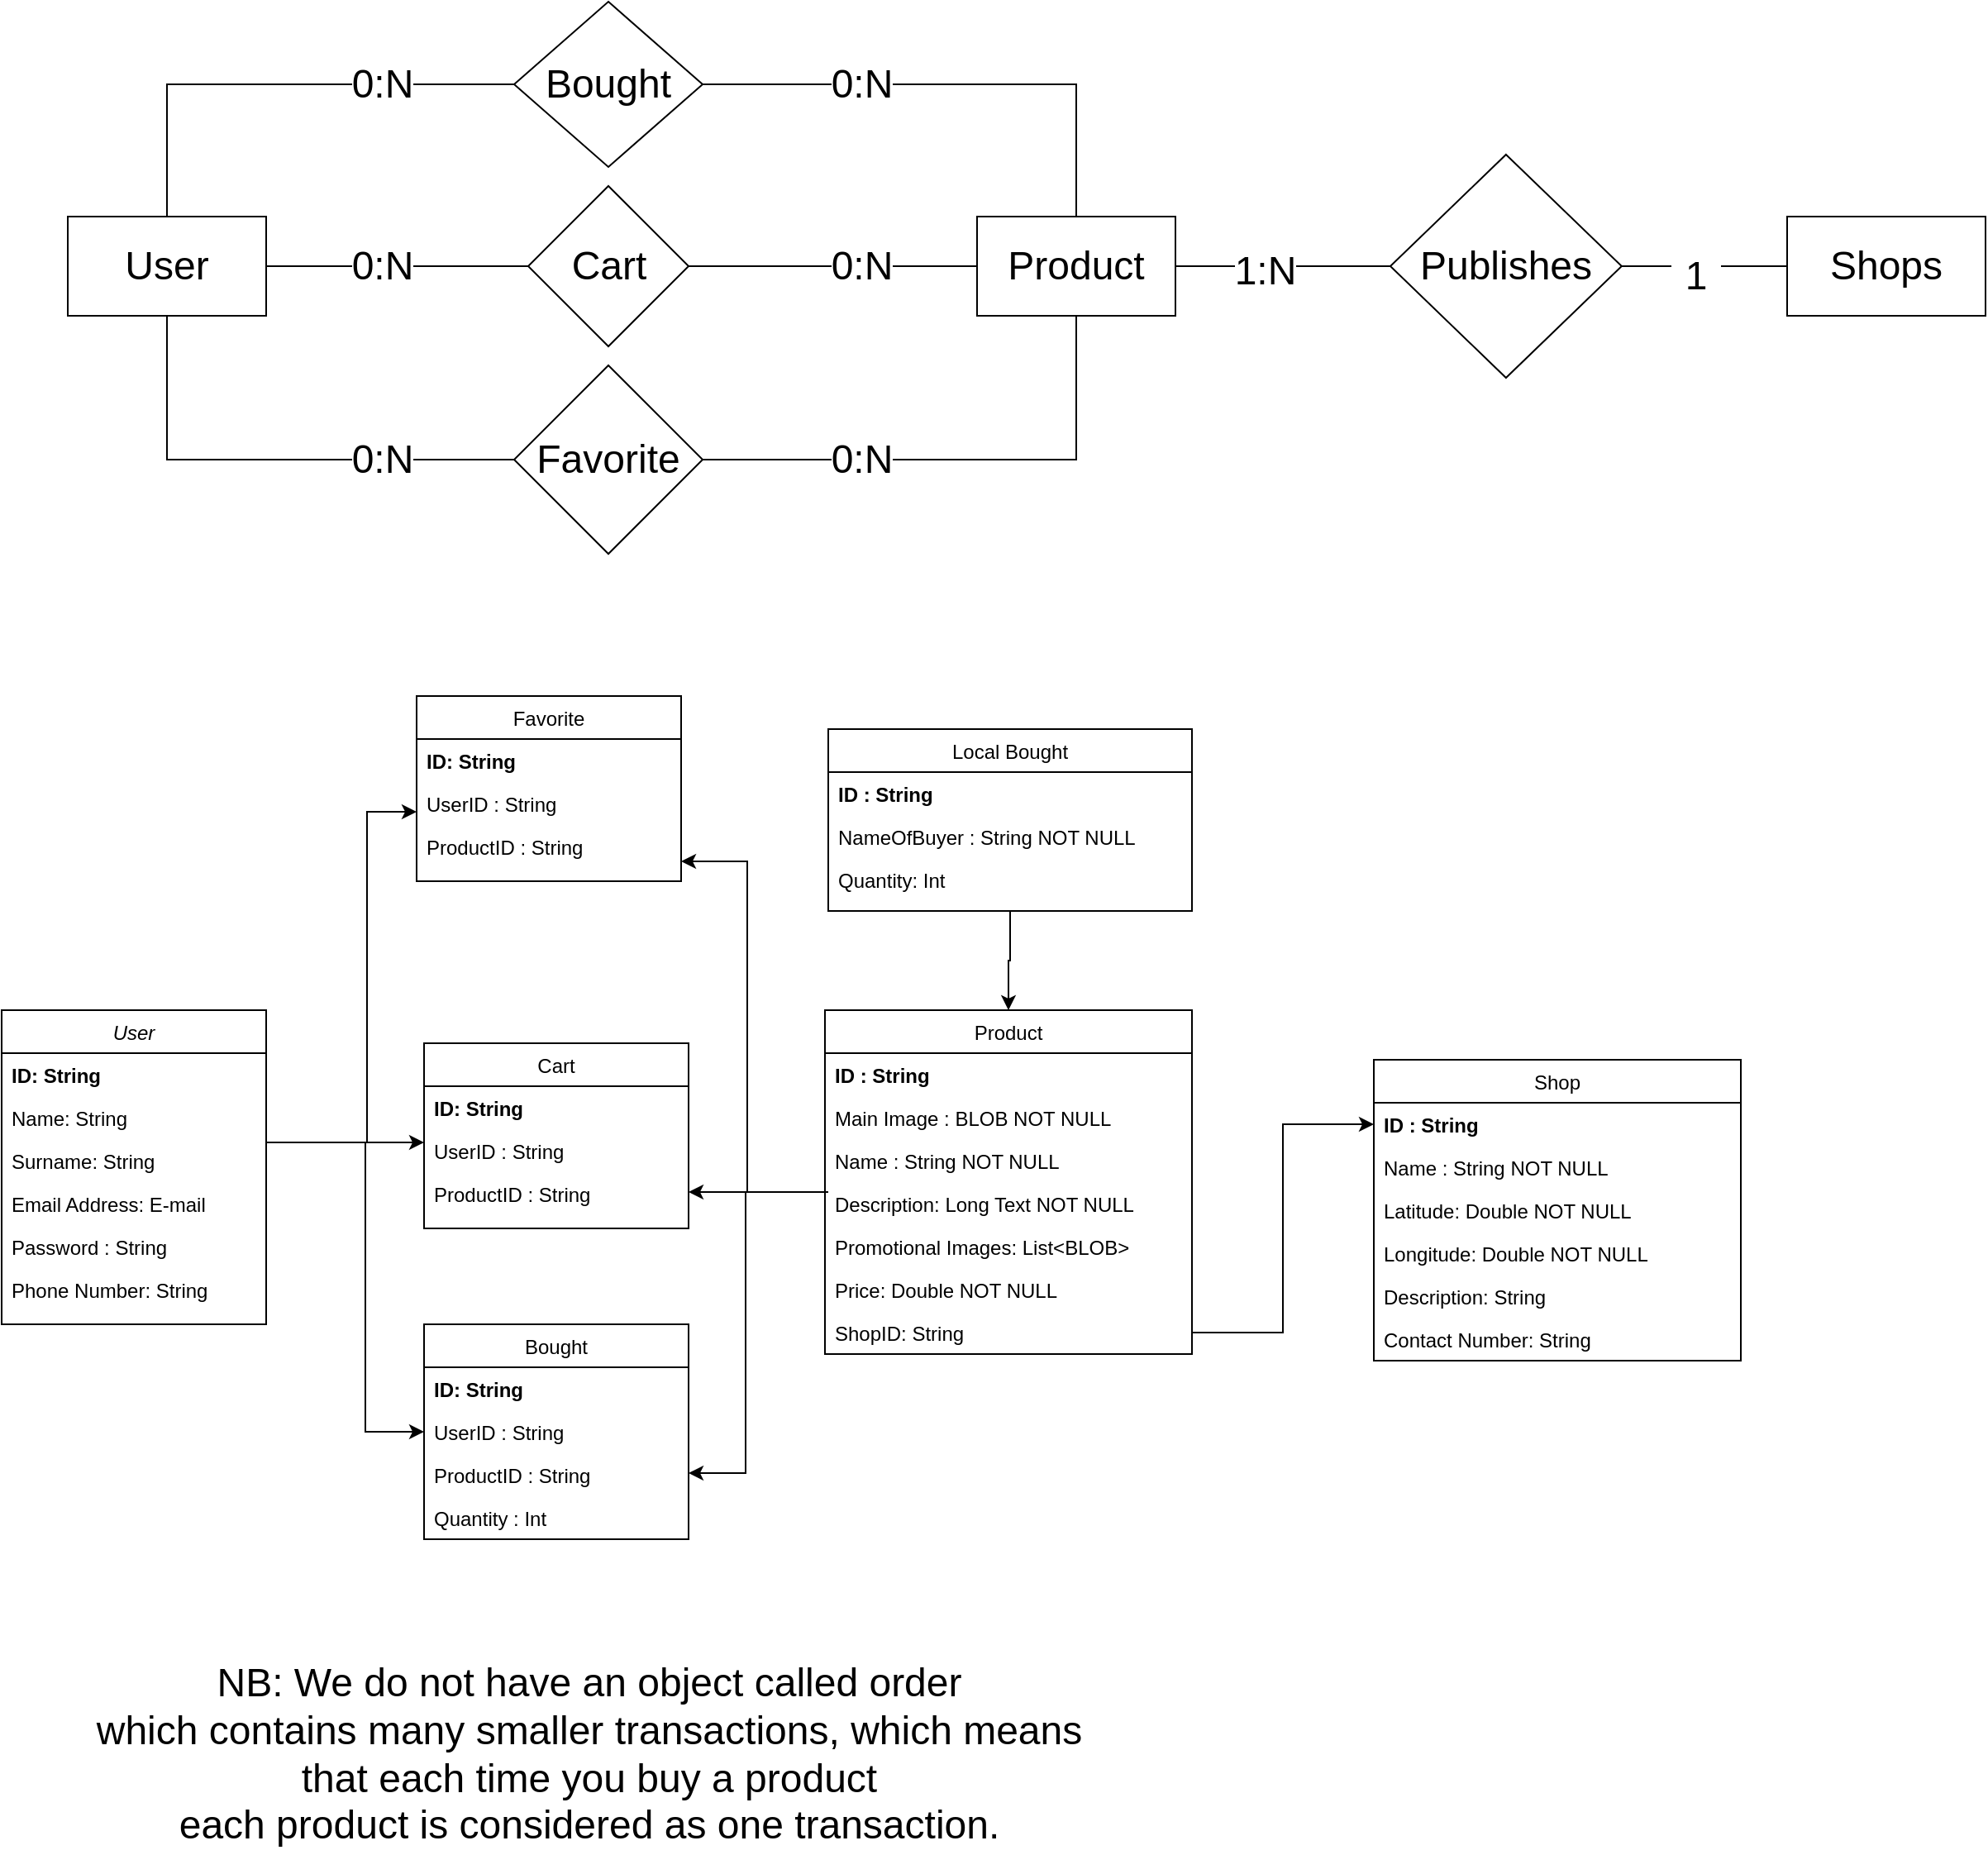 <mxfile version="20.1.1" type="device"><diagram id="C5RBs43oDa-KdzZeNtuy" name="Page-1"><mxGraphModel dx="1422" dy="794" grid="1" gridSize="10" guides="1" tooltips="1" connect="1" arrows="1" fold="1" page="1" pageScale="1" pageWidth="827" pageHeight="1169" math="0" shadow="0"><root><mxCell id="WIyWlLk6GJQsqaUBKTNV-0"/><mxCell id="WIyWlLk6GJQsqaUBKTNV-1" parent="WIyWlLk6GJQsqaUBKTNV-0"/><mxCell id="eRDa9-uAciptOjBfAS-l-21" style="edgeStyle=orthogonalEdgeStyle;rounded=0;orthogonalLoop=1;jettySize=auto;html=1;fontSize=24;" parent="WIyWlLk6GJQsqaUBKTNV-1" source="zkfFHV4jXpPFQw0GAbJ--0" target="zkfFHV4jXpPFQw0GAbJ--13" edge="1"><mxGeometry relative="1" as="geometry"><mxPoint x="210" y="550" as="targetPoint"/><Array as="points"><mxPoint x="270" y="720"/><mxPoint x="270" y="720"/></Array></mxGeometry></mxCell><mxCell id="eRDa9-uAciptOjBfAS-l-30" style="edgeStyle=orthogonalEdgeStyle;rounded=0;orthogonalLoop=1;jettySize=auto;html=1;fontSize=24;" parent="WIyWlLk6GJQsqaUBKTNV-1" source="zkfFHV4jXpPFQw0GAbJ--0" target="eRDa9-uAciptOjBfAS-l-26" edge="1"><mxGeometry relative="1" as="geometry"><Array as="points"><mxPoint x="250" y="720"/><mxPoint x="250" y="895"/></Array></mxGeometry></mxCell><mxCell id="zkfFHV4jXpPFQw0GAbJ--0" value="User" style="swimlane;fontStyle=2;align=center;verticalAlign=top;childLayout=stackLayout;horizontal=1;startSize=26;horizontalStack=0;resizeParent=1;resizeLast=0;collapsible=1;marginBottom=0;rounded=0;shadow=0;strokeWidth=1;" parent="WIyWlLk6GJQsqaUBKTNV-1" vertex="1"><mxGeometry x="30" y="640" width="160" height="190" as="geometry"><mxRectangle x="230" y="140" width="160" height="26" as="alternateBounds"/></mxGeometry></mxCell><mxCell id="zkfFHV4jXpPFQw0GAbJ--5" value="ID: String" style="text;align=left;verticalAlign=top;spacingLeft=4;spacingRight=4;overflow=hidden;rotatable=0;points=[[0,0.5],[1,0.5]];portConstraint=eastwest;fontStyle=1" parent="zkfFHV4jXpPFQw0GAbJ--0" vertex="1"><mxGeometry y="26" width="160" height="26" as="geometry"/></mxCell><mxCell id="zkfFHV4jXpPFQw0GAbJ--1" value="Name: String" style="text;align=left;verticalAlign=top;spacingLeft=4;spacingRight=4;overflow=hidden;rotatable=0;points=[[0,0.5],[1,0.5]];portConstraint=eastwest;" parent="zkfFHV4jXpPFQw0GAbJ--0" vertex="1"><mxGeometry y="52" width="160" height="26" as="geometry"/></mxCell><mxCell id="zkfFHV4jXpPFQw0GAbJ--2" value="Surname: String" style="text;align=left;verticalAlign=top;spacingLeft=4;spacingRight=4;overflow=hidden;rotatable=0;points=[[0,0.5],[1,0.5]];portConstraint=eastwest;rounded=0;shadow=0;html=0;" parent="zkfFHV4jXpPFQw0GAbJ--0" vertex="1"><mxGeometry y="78" width="160" height="26" as="geometry"/></mxCell><mxCell id="zkfFHV4jXpPFQw0GAbJ--3" value="Email Address: E-mail" style="text;align=left;verticalAlign=top;spacingLeft=4;spacingRight=4;overflow=hidden;rotatable=0;points=[[0,0.5],[1,0.5]];portConstraint=eastwest;rounded=0;shadow=0;html=0;" parent="zkfFHV4jXpPFQw0GAbJ--0" vertex="1"><mxGeometry y="104" width="160" height="26" as="geometry"/></mxCell><mxCell id="eRDa9-uAciptOjBfAS-l-20" value="Password : String" style="text;align=left;verticalAlign=top;spacingLeft=4;spacingRight=4;overflow=hidden;rotatable=0;points=[[0,0.5],[1,0.5]];portConstraint=eastwest;" parent="zkfFHV4jXpPFQw0GAbJ--0" vertex="1"><mxGeometry y="130" width="160" height="26" as="geometry"/></mxCell><mxCell id="QUa66-FEC8jVP04svELo-43" value="Phone Number: String" style="text;align=left;verticalAlign=top;spacingLeft=4;spacingRight=4;overflow=hidden;rotatable=0;points=[[0,0.5],[1,0.5]];portConstraint=eastwest;" parent="zkfFHV4jXpPFQw0GAbJ--0" vertex="1"><mxGeometry y="156" width="160" height="26" as="geometry"/></mxCell><mxCell id="zkfFHV4jXpPFQw0GAbJ--13" value="Cart" style="swimlane;fontStyle=0;align=center;verticalAlign=top;childLayout=stackLayout;horizontal=1;startSize=26;horizontalStack=0;resizeParent=1;resizeLast=0;collapsible=1;marginBottom=0;rounded=0;shadow=0;strokeWidth=1;" parent="WIyWlLk6GJQsqaUBKTNV-1" vertex="1"><mxGeometry x="285.5" y="660" width="160" height="112" as="geometry"><mxRectangle x="340" y="380" width="170" height="26" as="alternateBounds"/></mxGeometry></mxCell><mxCell id="zkfFHV4jXpPFQw0GAbJ--14" value="ID: String" style="text;align=left;verticalAlign=top;spacingLeft=4;spacingRight=4;overflow=hidden;rotatable=0;points=[[0,0.5],[1,0.5]];portConstraint=eastwest;fontStyle=1" parent="zkfFHV4jXpPFQw0GAbJ--13" vertex="1"><mxGeometry y="26" width="160" height="26" as="geometry"/></mxCell><mxCell id="eRDa9-uAciptOjBfAS-l-24" value="UserID : String" style="text;align=left;verticalAlign=top;spacingLeft=4;spacingRight=4;overflow=hidden;rotatable=0;points=[[0,0.5],[1,0.5]];portConstraint=eastwest;" parent="zkfFHV4jXpPFQw0GAbJ--13" vertex="1"><mxGeometry y="52" width="160" height="26" as="geometry"/></mxCell><mxCell id="eRDa9-uAciptOjBfAS-l-25" value="ProductID : String" style="text;align=left;verticalAlign=top;spacingLeft=4;spacingRight=4;overflow=hidden;rotatable=0;points=[[0,0.5],[1,0.5]];portConstraint=eastwest;" parent="zkfFHV4jXpPFQw0GAbJ--13" vertex="1"><mxGeometry y="78" width="160" height="26" as="geometry"/></mxCell><mxCell id="eRDa9-uAciptOjBfAS-l-22" style="edgeStyle=orthogonalEdgeStyle;rounded=0;orthogonalLoop=1;jettySize=auto;html=1;fontSize=24;" parent="WIyWlLk6GJQsqaUBKTNV-1" source="zkfFHV4jXpPFQw0GAbJ--17" target="zkfFHV4jXpPFQw0GAbJ--13" edge="1"><mxGeometry relative="1" as="geometry"><Array as="points"><mxPoint x="480" y="750"/><mxPoint x="480" y="750"/></Array></mxGeometry></mxCell><mxCell id="zkfFHV4jXpPFQw0GAbJ--17" value="Product" style="swimlane;fontStyle=0;align=center;verticalAlign=top;childLayout=stackLayout;horizontal=1;startSize=26;horizontalStack=0;resizeParent=1;resizeLast=0;collapsible=1;marginBottom=0;rounded=0;shadow=0;strokeWidth=1;" parent="WIyWlLk6GJQsqaUBKTNV-1" vertex="1"><mxGeometry x="528" y="640" width="222" height="208" as="geometry"><mxRectangle x="550" y="140" width="160" height="26" as="alternateBounds"/></mxGeometry></mxCell><mxCell id="zkfFHV4jXpPFQw0GAbJ--18" value="ID : String" style="text;align=left;verticalAlign=top;spacingLeft=4;spacingRight=4;overflow=hidden;rotatable=0;points=[[0,0.5],[1,0.5]];portConstraint=eastwest;fontStyle=1" parent="zkfFHV4jXpPFQw0GAbJ--17" vertex="1"><mxGeometry y="26" width="222" height="26" as="geometry"/></mxCell><mxCell id="zkfFHV4jXpPFQw0GAbJ--19" value="Main Image : BLOB NOT NULL" style="text;align=left;verticalAlign=top;spacingLeft=4;spacingRight=4;overflow=hidden;rotatable=0;points=[[0,0.5],[1,0.5]];portConstraint=eastwest;rounded=0;shadow=0;html=0;" parent="zkfFHV4jXpPFQw0GAbJ--17" vertex="1"><mxGeometry y="52" width="222" height="26" as="geometry"/></mxCell><mxCell id="zkfFHV4jXpPFQw0GAbJ--20" value="Name : String NOT NULL" style="text;align=left;verticalAlign=top;spacingLeft=4;spacingRight=4;overflow=hidden;rotatable=0;points=[[0,0.5],[1,0.5]];portConstraint=eastwest;rounded=0;shadow=0;html=0;" parent="zkfFHV4jXpPFQw0GAbJ--17" vertex="1"><mxGeometry y="78" width="222" height="26" as="geometry"/></mxCell><mxCell id="zkfFHV4jXpPFQw0GAbJ--21" value="Description: Long Text NOT NULL" style="text;align=left;verticalAlign=top;spacingLeft=4;spacingRight=4;overflow=hidden;rotatable=0;points=[[0,0.5],[1,0.5]];portConstraint=eastwest;rounded=0;shadow=0;html=0;" parent="zkfFHV4jXpPFQw0GAbJ--17" vertex="1"><mxGeometry y="104" width="222" height="26" as="geometry"/></mxCell><mxCell id="zkfFHV4jXpPFQw0GAbJ--22" value="Promotional Images: List&lt;BLOB&gt;" style="text;align=left;verticalAlign=top;spacingLeft=4;spacingRight=4;overflow=hidden;rotatable=0;points=[[0,0.5],[1,0.5]];portConstraint=eastwest;rounded=0;shadow=0;html=0;" parent="zkfFHV4jXpPFQw0GAbJ--17" vertex="1"><mxGeometry y="130" width="222" height="26" as="geometry"/></mxCell><mxCell id="QUa66-FEC8jVP04svELo-13" value="Price: Double NOT NULL" style="text;align=left;verticalAlign=top;spacingLeft=4;spacingRight=4;overflow=hidden;rotatable=0;points=[[0,0.5],[1,0.5]];portConstraint=eastwest;rounded=0;shadow=0;html=0;" parent="zkfFHV4jXpPFQw0GAbJ--17" vertex="1"><mxGeometry y="156" width="222" height="26" as="geometry"/></mxCell><mxCell id="QUa66-FEC8jVP04svELo-17" value="ShopID: String" style="text;align=left;verticalAlign=top;spacingLeft=4;spacingRight=4;overflow=hidden;rotatable=0;points=[[0,0.5],[1,0.5]];portConstraint=eastwest;rounded=0;shadow=0;html=0;" parent="zkfFHV4jXpPFQw0GAbJ--17" vertex="1"><mxGeometry y="182" width="222" height="26" as="geometry"/></mxCell><mxCell id="eRDa9-uAciptOjBfAS-l-0" value="&lt;font style=&quot;font-size: 24px;&quot;&gt;User&lt;/font&gt;" style="rounded=0;whiteSpace=wrap;html=1;" parent="WIyWlLk6GJQsqaUBKTNV-1" vertex="1"><mxGeometry x="70" y="160" width="120" height="60" as="geometry"/></mxCell><mxCell id="eRDa9-uAciptOjBfAS-l-1" value="Bought" style="rhombus;whiteSpace=wrap;html=1;fontSize=24;" parent="WIyWlLk6GJQsqaUBKTNV-1" vertex="1"><mxGeometry x="340" y="30" width="114" height="100" as="geometry"/></mxCell><mxCell id="eRDa9-uAciptOjBfAS-l-2" value="Favorite" style="rhombus;whiteSpace=wrap;html=1;fontSize=24;" parent="WIyWlLk6GJQsqaUBKTNV-1" vertex="1"><mxGeometry x="340" y="250" width="114" height="114" as="geometry"/></mxCell><mxCell id="eRDa9-uAciptOjBfAS-l-3" value="Product" style="rounded=0;whiteSpace=wrap;html=1;fontSize=24;" parent="WIyWlLk6GJQsqaUBKTNV-1" vertex="1"><mxGeometry x="620" y="160" width="120" height="60" as="geometry"/></mxCell><mxCell id="eRDa9-uAciptOjBfAS-l-6" value="" style="endArrow=none;html=1;rounded=0;fontSize=24;entryX=0.5;entryY=1;entryDx=0;entryDy=0;exitX=0;exitY=0.5;exitDx=0;exitDy=0;" parent="WIyWlLk6GJQsqaUBKTNV-1" source="eRDa9-uAciptOjBfAS-l-2" target="eRDa9-uAciptOjBfAS-l-0" edge="1"><mxGeometry width="50" height="50" relative="1" as="geometry"><mxPoint x="390" y="320" as="sourcePoint"/><mxPoint x="440" y="270" as="targetPoint"/><Array as="points"><mxPoint x="130" y="307"/></Array></mxGeometry></mxCell><mxCell id="eRDa9-uAciptOjBfAS-l-9" value="" style="endArrow=none;html=1;rounded=0;fontSize=24;entryX=1;entryY=0.5;entryDx=0;entryDy=0;exitX=0.5;exitY=1;exitDx=0;exitDy=0;" parent="WIyWlLk6GJQsqaUBKTNV-1" source="eRDa9-uAciptOjBfAS-l-3" target="eRDa9-uAciptOjBfAS-l-2" edge="1"><mxGeometry width="50" height="50" relative="1" as="geometry"><mxPoint x="390" y="320" as="sourcePoint"/><mxPoint x="440" y="270" as="targetPoint"/><Array as="points"><mxPoint x="680" y="307"/></Array></mxGeometry></mxCell><mxCell id="eRDa9-uAciptOjBfAS-l-10" value="" style="endArrow=none;html=1;rounded=0;fontSize=24;exitX=0.5;exitY=0;exitDx=0;exitDy=0;entryX=0;entryY=0.5;entryDx=0;entryDy=0;" parent="WIyWlLk6GJQsqaUBKTNV-1" source="eRDa9-uAciptOjBfAS-l-0" target="eRDa9-uAciptOjBfAS-l-1" edge="1"><mxGeometry width="50" height="50" relative="1" as="geometry"><mxPoint x="90" y="140" as="sourcePoint"/><mxPoint x="130" y="80" as="targetPoint"/><Array as="points"><mxPoint x="130" y="80"/></Array></mxGeometry></mxCell><mxCell id="eRDa9-uAciptOjBfAS-l-12" value="0:N" style="edgeLabel;html=1;align=center;verticalAlign=middle;resizable=0;points=[];fontSize=24;" parent="eRDa9-uAciptOjBfAS-l-10" vertex="1" connectable="0"><mxGeometry x="-0.064" y="-2" relative="1" as="geometry"><mxPoint x="74" y="-2" as="offset"/></mxGeometry></mxCell><mxCell id="eRDa9-uAciptOjBfAS-l-11" value="" style="endArrow=none;html=1;rounded=0;fontSize=24;exitX=1;exitY=0.5;exitDx=0;exitDy=0;entryX=0.5;entryY=0;entryDx=0;entryDy=0;" parent="WIyWlLk6GJQsqaUBKTNV-1" source="eRDa9-uAciptOjBfAS-l-1" target="eRDa9-uAciptOjBfAS-l-3" edge="1"><mxGeometry width="50" height="50" relative="1" as="geometry"><mxPoint x="580" y="110" as="sourcePoint"/><mxPoint x="630" y="60" as="targetPoint"/><Array as="points"><mxPoint x="680" y="80"/></Array></mxGeometry></mxCell><mxCell id="eRDa9-uAciptOjBfAS-l-13" value="0:N" style="edgeLabel;html=1;align=center;verticalAlign=middle;resizable=0;points=[];fontSize=24;" parent="WIyWlLk6GJQsqaUBKTNV-1" vertex="1" connectable="0"><mxGeometry x="550" y="80" as="geometry"/></mxCell><mxCell id="eRDa9-uAciptOjBfAS-l-15" value="0:N" style="edgeLabel;html=1;align=center;verticalAlign=middle;resizable=0;points=[];fontSize=24;" parent="WIyWlLk6GJQsqaUBKTNV-1" vertex="1" connectable="0"><mxGeometry x="550" y="307" as="geometry"/></mxCell><mxCell id="eRDa9-uAciptOjBfAS-l-26" value="Bought" style="swimlane;fontStyle=0;align=center;verticalAlign=top;childLayout=stackLayout;horizontal=1;startSize=26;horizontalStack=0;resizeParent=1;resizeLast=0;collapsible=1;marginBottom=0;rounded=0;shadow=0;strokeWidth=1;" parent="WIyWlLk6GJQsqaUBKTNV-1" vertex="1"><mxGeometry x="285.5" y="830" width="160" height="130" as="geometry"><mxRectangle x="340" y="380" width="170" height="26" as="alternateBounds"/></mxGeometry></mxCell><mxCell id="eRDa9-uAciptOjBfAS-l-27" value="ID: String" style="text;align=left;verticalAlign=top;spacingLeft=4;spacingRight=4;overflow=hidden;rotatable=0;points=[[0,0.5],[1,0.5]];portConstraint=eastwest;fontStyle=1" parent="eRDa9-uAciptOjBfAS-l-26" vertex="1"><mxGeometry y="26" width="160" height="26" as="geometry"/></mxCell><mxCell id="eRDa9-uAciptOjBfAS-l-28" value="UserID : String" style="text;align=left;verticalAlign=top;spacingLeft=4;spacingRight=4;overflow=hidden;rotatable=0;points=[[0,0.5],[1,0.5]];portConstraint=eastwest;" parent="eRDa9-uAciptOjBfAS-l-26" vertex="1"><mxGeometry y="52" width="160" height="26" as="geometry"/></mxCell><mxCell id="eRDa9-uAciptOjBfAS-l-29" value="ProductID : String" style="text;align=left;verticalAlign=top;spacingLeft=4;spacingRight=4;overflow=hidden;rotatable=0;points=[[0,0.5],[1,0.5]];portConstraint=eastwest;" parent="eRDa9-uAciptOjBfAS-l-26" vertex="1"><mxGeometry y="78" width="160" height="26" as="geometry"/></mxCell><mxCell id="eRDa9-uAciptOjBfAS-l-32" value="Quantity : Int" style="text;align=left;verticalAlign=top;spacingLeft=4;spacingRight=4;overflow=hidden;rotatable=0;points=[[0,0.5],[1,0.5]];portConstraint=eastwest;" parent="eRDa9-uAciptOjBfAS-l-26" vertex="1"><mxGeometry y="104" width="160" height="26" as="geometry"/></mxCell><mxCell id="eRDa9-uAciptOjBfAS-l-31" style="edgeStyle=orthogonalEdgeStyle;rounded=0;orthogonalLoop=1;jettySize=auto;html=1;fontSize=24;" parent="WIyWlLk6GJQsqaUBKTNV-1" target="eRDa9-uAciptOjBfAS-l-26" edge="1"><mxGeometry relative="1" as="geometry"><Array as="points"><mxPoint x="480" y="750"/><mxPoint x="480" y="920"/></Array><mxPoint x="530" y="750" as="sourcePoint"/></mxGeometry></mxCell><mxCell id="eRDa9-uAciptOjBfAS-l-33" value="NB: We do not have an object called order&lt;br&gt;which contains many smaller transactions, which means&lt;br&gt;that each time you buy a product &lt;br&gt;each product is considered as one transaction." style="text;html=1;align=center;verticalAlign=middle;resizable=0;points=[];autosize=1;strokeColor=none;fillColor=none;fontSize=24;" parent="WIyWlLk6GJQsqaUBKTNV-1" vertex="1"><mxGeometry x="80" y="1030" width="610" height="120" as="geometry"/></mxCell><mxCell id="QUa66-FEC8jVP04svELo-0" value="Publishes" style="rhombus;whiteSpace=wrap;html=1;fontSize=24;" parent="WIyWlLk6GJQsqaUBKTNV-1" vertex="1"><mxGeometry x="870" y="122.5" width="139.91" height="135" as="geometry"/></mxCell><mxCell id="QUa66-FEC8jVP04svELo-1" value="Shops" style="rounded=0;whiteSpace=wrap;html=1;fontSize=24;" parent="WIyWlLk6GJQsqaUBKTNV-1" vertex="1"><mxGeometry x="1110" y="160" width="120" height="60" as="geometry"/></mxCell><mxCell id="QUa66-FEC8jVP04svELo-4" value="" style="endArrow=none;html=1;rounded=0;exitX=1;exitY=0.5;exitDx=0;exitDy=0;entryX=0;entryY=0.5;entryDx=0;entryDy=0;startArrow=none;" parent="WIyWlLk6GJQsqaUBKTNV-1" source="QUa66-FEC8jVP04svELo-9" target="QUa66-FEC8jVP04svELo-1" edge="1"><mxGeometry width="50" height="50" relative="1" as="geometry"><mxPoint x="1090" y="230" as="sourcePoint"/><mxPoint x="1140" y="180" as="targetPoint"/></mxGeometry></mxCell><mxCell id="QUa66-FEC8jVP04svELo-7" value="" style="endArrow=none;html=1;rounded=0;exitX=1;exitY=0.5;exitDx=0;exitDy=0;entryX=0;entryY=0.5;entryDx=0;entryDy=0;" parent="WIyWlLk6GJQsqaUBKTNV-1" source="eRDa9-uAciptOjBfAS-l-3" target="QUa66-FEC8jVP04svELo-0" edge="1"><mxGeometry width="50" height="50" relative="1" as="geometry"><mxPoint x="730" y="210" as="sourcePoint"/><mxPoint x="896" y="210" as="targetPoint"/></mxGeometry></mxCell><mxCell id="QUa66-FEC8jVP04svELo-8" value="1:N" style="edgeLabel;html=1;align=center;verticalAlign=middle;resizable=0;points=[];fontSize=24;" parent="WIyWlLk6GJQsqaUBKTNV-1" vertex="1" connectable="0"><mxGeometry x="900" y="110" as="geometry"><mxPoint x="-106" y="83" as="offset"/></mxGeometry></mxCell><mxCell id="QUa66-FEC8jVP04svELo-9" value="&lt;span style=&quot;color: rgb(0, 0, 0); font-family: Helvetica; font-size: 24px; font-style: normal; font-variant-ligatures: normal; font-variant-caps: normal; font-weight: 400; letter-spacing: normal; orphans: 2; text-indent: 0px; text-transform: none; widows: 2; word-spacing: 0px; -webkit-text-stroke-width: 0px; background-color: rgb(255, 255, 255); text-decoration-thickness: initial; text-decoration-style: initial; text-decoration-color: initial; float: none; display: inline !important;&quot;&gt;1&lt;/span&gt;" style="text;whiteSpace=wrap;html=1;align=center;" parent="WIyWlLk6GJQsqaUBKTNV-1" vertex="1"><mxGeometry x="1040" y="175" width="30" height="30" as="geometry"/></mxCell><mxCell id="QUa66-FEC8jVP04svELo-10" value="" style="endArrow=none;html=1;rounded=0;exitX=1;exitY=0.5;exitDx=0;exitDy=0;entryX=0;entryY=0.5;entryDx=0;entryDy=0;" parent="WIyWlLk6GJQsqaUBKTNV-1" source="QUa66-FEC8jVP04svELo-0" target="QUa66-FEC8jVP04svELo-9" edge="1"><mxGeometry width="50" height="50" relative="1" as="geometry"><mxPoint x="1009.91" y="160" as="sourcePoint"/><mxPoint x="1110" y="160" as="targetPoint"/></mxGeometry></mxCell><mxCell id="QUa66-FEC8jVP04svELo-19" value="Shop" style="swimlane;fontStyle=0;align=center;verticalAlign=top;childLayout=stackLayout;horizontal=1;startSize=26;horizontalStack=0;resizeParent=1;resizeLast=0;collapsible=1;marginBottom=0;rounded=0;shadow=0;strokeWidth=1;" parent="WIyWlLk6GJQsqaUBKTNV-1" vertex="1"><mxGeometry x="860" y="670" width="222" height="182" as="geometry"><mxRectangle x="550" y="140" width="160" height="26" as="alternateBounds"/></mxGeometry></mxCell><mxCell id="QUa66-FEC8jVP04svELo-20" value="ID : String" style="text;align=left;verticalAlign=top;spacingLeft=4;spacingRight=4;overflow=hidden;rotatable=0;points=[[0,0.5],[1,0.5]];portConstraint=eastwest;fontStyle=1" parent="QUa66-FEC8jVP04svELo-19" vertex="1"><mxGeometry y="26" width="222" height="26" as="geometry"/></mxCell><mxCell id="QUa66-FEC8jVP04svELo-22" value="Name : String NOT NULL" style="text;align=left;verticalAlign=top;spacingLeft=4;spacingRight=4;overflow=hidden;rotatable=0;points=[[0,0.5],[1,0.5]];portConstraint=eastwest;rounded=0;shadow=0;html=0;" parent="QUa66-FEC8jVP04svELo-19" vertex="1"><mxGeometry y="52" width="222" height="26" as="geometry"/></mxCell><mxCell id="QUa66-FEC8jVP04svELo-23" value="Latitude: Double NOT NULL " style="text;align=left;verticalAlign=top;spacingLeft=4;spacingRight=4;overflow=hidden;rotatable=0;points=[[0,0.5],[1,0.5]];portConstraint=eastwest;rounded=0;shadow=0;html=0;" parent="QUa66-FEC8jVP04svELo-19" vertex="1"><mxGeometry y="78" width="222" height="26" as="geometry"/></mxCell><mxCell id="QUa66-FEC8jVP04svELo-28" value="Longitude: Double NOT NULL " style="text;align=left;verticalAlign=top;spacingLeft=4;spacingRight=4;overflow=hidden;rotatable=0;points=[[0,0.5],[1,0.5]];portConstraint=eastwest;rounded=0;shadow=0;html=0;" parent="QUa66-FEC8jVP04svELo-19" vertex="1"><mxGeometry y="104" width="222" height="26" as="geometry"/></mxCell><mxCell id="QUa66-FEC8jVP04svELo-24" value="Description: String" style="text;align=left;verticalAlign=top;spacingLeft=4;spacingRight=4;overflow=hidden;rotatable=0;points=[[0,0.5],[1,0.5]];portConstraint=eastwest;rounded=0;shadow=0;html=0;" parent="QUa66-FEC8jVP04svELo-19" vertex="1"><mxGeometry y="130" width="222" height="26" as="geometry"/></mxCell><mxCell id="QUa66-FEC8jVP04svELo-42" value="Contact Number: String" style="text;align=left;verticalAlign=top;spacingLeft=4;spacingRight=4;overflow=hidden;rotatable=0;points=[[0,0.5],[1,0.5]];portConstraint=eastwest;rounded=0;shadow=0;html=0;" parent="QUa66-FEC8jVP04svELo-19" vertex="1"><mxGeometry y="156" width="222" height="26" as="geometry"/></mxCell><mxCell id="QUa66-FEC8jVP04svELo-27" style="edgeStyle=orthogonalEdgeStyle;rounded=0;orthogonalLoop=1;jettySize=auto;html=1;entryX=0;entryY=0.5;entryDx=0;entryDy=0;" parent="WIyWlLk6GJQsqaUBKTNV-1" source="QUa66-FEC8jVP04svELo-17" target="QUa66-FEC8jVP04svELo-20" edge="1"><mxGeometry relative="1" as="geometry"/></mxCell><mxCell id="QUa66-FEC8jVP04svELo-30" value="" style="endArrow=none;html=1;rounded=0;exitX=1;exitY=0.5;exitDx=0;exitDy=0;entryX=0;entryY=0.5;entryDx=0;entryDy=0;" parent="WIyWlLk6GJQsqaUBKTNV-1" source="eRDa9-uAciptOjBfAS-l-0" target="QUa66-FEC8jVP04svELo-31" edge="1"><mxGeometry width="50" height="50" relative="1" as="geometry"><mxPoint x="500" y="340" as="sourcePoint"/><mxPoint x="290" y="180" as="targetPoint"/></mxGeometry></mxCell><mxCell id="QUa66-FEC8jVP04svELo-31" value="Cart" style="rhombus;whiteSpace=wrap;html=1;fontSize=24;" parent="WIyWlLk6GJQsqaUBKTNV-1" vertex="1"><mxGeometry x="348.5" y="141.5" width="97" height="97" as="geometry"/></mxCell><mxCell id="QUa66-FEC8jVP04svELo-32" value="" style="endArrow=none;html=1;rounded=0;exitX=1;exitY=0.5;exitDx=0;exitDy=0;entryX=0;entryY=0.5;entryDx=0;entryDy=0;" parent="WIyWlLk6GJQsqaUBKTNV-1" source="QUa66-FEC8jVP04svELo-31" target="eRDa9-uAciptOjBfAS-l-3" edge="1"><mxGeometry width="50" height="50" relative="1" as="geometry"><mxPoint x="461.5" y="237.5" as="sourcePoint"/><mxPoint x="590" y="190" as="targetPoint"/></mxGeometry></mxCell><mxCell id="QUa66-FEC8jVP04svELo-33" style="edgeStyle=orthogonalEdgeStyle;rounded=0;orthogonalLoop=1;jettySize=auto;html=1;fontSize=24;exitX=1;exitY=0.5;exitDx=0;exitDy=0;" parent="WIyWlLk6GJQsqaUBKTNV-1" source="zkfFHV4jXpPFQw0GAbJ--2" target="QUa66-FEC8jVP04svELo-34" edge="1"><mxGeometry relative="1" as="geometry"><mxPoint x="211" y="400" as="targetPoint"/><Array as="points"><mxPoint x="190" y="720"/><mxPoint x="251" y="720"/><mxPoint x="251" y="520"/></Array><mxPoint x="191" y="570" as="sourcePoint"/></mxGeometry></mxCell><mxCell id="QUa66-FEC8jVP04svELo-34" value="Favorite" style="swimlane;fontStyle=0;align=center;verticalAlign=top;childLayout=stackLayout;horizontal=1;startSize=26;horizontalStack=0;resizeParent=1;resizeLast=0;collapsible=1;marginBottom=0;rounded=0;shadow=0;strokeWidth=1;" parent="WIyWlLk6GJQsqaUBKTNV-1" vertex="1"><mxGeometry x="281" y="450" width="160" height="112" as="geometry"><mxRectangle x="340" y="380" width="170" height="26" as="alternateBounds"/></mxGeometry></mxCell><mxCell id="QUa66-FEC8jVP04svELo-35" value="ID: String" style="text;align=left;verticalAlign=top;spacingLeft=4;spacingRight=4;overflow=hidden;rotatable=0;points=[[0,0.5],[1,0.5]];portConstraint=eastwest;fontStyle=1" parent="QUa66-FEC8jVP04svELo-34" vertex="1"><mxGeometry y="26" width="160" height="26" as="geometry"/></mxCell><mxCell id="QUa66-FEC8jVP04svELo-36" value="UserID : String" style="text;align=left;verticalAlign=top;spacingLeft=4;spacingRight=4;overflow=hidden;rotatable=0;points=[[0,0.5],[1,0.5]];portConstraint=eastwest;" parent="QUa66-FEC8jVP04svELo-34" vertex="1"><mxGeometry y="52" width="160" height="26" as="geometry"/></mxCell><mxCell id="QUa66-FEC8jVP04svELo-37" value="ProductID : String" style="text;align=left;verticalAlign=top;spacingLeft=4;spacingRight=4;overflow=hidden;rotatable=0;points=[[0,0.5],[1,0.5]];portConstraint=eastwest;" parent="QUa66-FEC8jVP04svELo-34" vertex="1"><mxGeometry y="78" width="160" height="26" as="geometry"/></mxCell><mxCell id="QUa66-FEC8jVP04svELo-38" style="edgeStyle=orthogonalEdgeStyle;rounded=0;orthogonalLoop=1;jettySize=auto;html=1;fontSize=24;exitX=0;exitY=0.5;exitDx=0;exitDy=0;" parent="WIyWlLk6GJQsqaUBKTNV-1" source="zkfFHV4jXpPFQw0GAbJ--20" target="QUa66-FEC8jVP04svELo-34" edge="1"><mxGeometry relative="1" as="geometry"><Array as="points"><mxPoint x="528" y="750"/><mxPoint x="481" y="750"/><mxPoint x="481" y="550"/></Array><mxPoint x="529" y="580" as="sourcePoint"/></mxGeometry></mxCell><mxCell id="QUa66-FEC8jVP04svELo-39" value="0:N" style="edgeLabel;html=1;align=center;verticalAlign=middle;resizable=0;points=[];fontSize=24;" parent="WIyWlLk6GJQsqaUBKTNV-1" vertex="1" connectable="0"><mxGeometry x="260" y="190" as="geometry"/></mxCell><mxCell id="QUa66-FEC8jVP04svELo-40" value="0:N" style="edgeLabel;html=1;align=center;verticalAlign=middle;resizable=0;points=[];fontSize=24;" parent="WIyWlLk6GJQsqaUBKTNV-1" vertex="1" connectable="0"><mxGeometry x="550" y="190" as="geometry"/></mxCell><mxCell id="QUa66-FEC8jVP04svELo-41" value="0:N" style="edgeLabel;html=1;align=center;verticalAlign=middle;resizable=0;points=[];fontSize=24;" parent="WIyWlLk6GJQsqaUBKTNV-1" vertex="1" connectable="0"><mxGeometry x="260" y="307" as="geometry"/></mxCell><mxCell id="IQrO2qBJbEpLLEouRrYr-8" style="edgeStyle=orthogonalEdgeStyle;rounded=0;orthogonalLoop=1;jettySize=auto;html=1;" edge="1" parent="WIyWlLk6GJQsqaUBKTNV-1" source="IQrO2qBJbEpLLEouRrYr-0" target="zkfFHV4jXpPFQw0GAbJ--17"><mxGeometry relative="1" as="geometry"/></mxCell><mxCell id="IQrO2qBJbEpLLEouRrYr-0" value="Local Bought" style="swimlane;fontStyle=0;align=center;verticalAlign=top;childLayout=stackLayout;horizontal=1;startSize=26;horizontalStack=0;resizeParent=1;resizeLast=0;collapsible=1;marginBottom=0;rounded=0;shadow=0;strokeWidth=1;" vertex="1" parent="WIyWlLk6GJQsqaUBKTNV-1"><mxGeometry x="530" y="470" width="220" height="110" as="geometry"><mxRectangle x="550" y="140" width="160" height="26" as="alternateBounds"/></mxGeometry></mxCell><mxCell id="IQrO2qBJbEpLLEouRrYr-1" value="ID : String" style="text;align=left;verticalAlign=top;spacingLeft=4;spacingRight=4;overflow=hidden;rotatable=0;points=[[0,0.5],[1,0.5]];portConstraint=eastwest;fontStyle=1" vertex="1" parent="IQrO2qBJbEpLLEouRrYr-0"><mxGeometry y="26" width="220" height="26" as="geometry"/></mxCell><mxCell id="IQrO2qBJbEpLLEouRrYr-3" value="NameOfBuyer : String NOT NULL" style="text;align=left;verticalAlign=top;spacingLeft=4;spacingRight=4;overflow=hidden;rotatable=0;points=[[0,0.5],[1,0.5]];portConstraint=eastwest;rounded=0;shadow=0;html=0;" vertex="1" parent="IQrO2qBJbEpLLEouRrYr-0"><mxGeometry y="52" width="220" height="26" as="geometry"/></mxCell><mxCell id="IQrO2qBJbEpLLEouRrYr-4" value="Quantity: Int" style="text;align=left;verticalAlign=top;spacingLeft=4;spacingRight=4;overflow=hidden;rotatable=0;points=[[0,0.5],[1,0.5]];portConstraint=eastwest;rounded=0;shadow=0;html=0;" vertex="1" parent="IQrO2qBJbEpLLEouRrYr-0"><mxGeometry y="78" width="220" height="26" as="geometry"/></mxCell></root></mxGraphModel></diagram></mxfile>